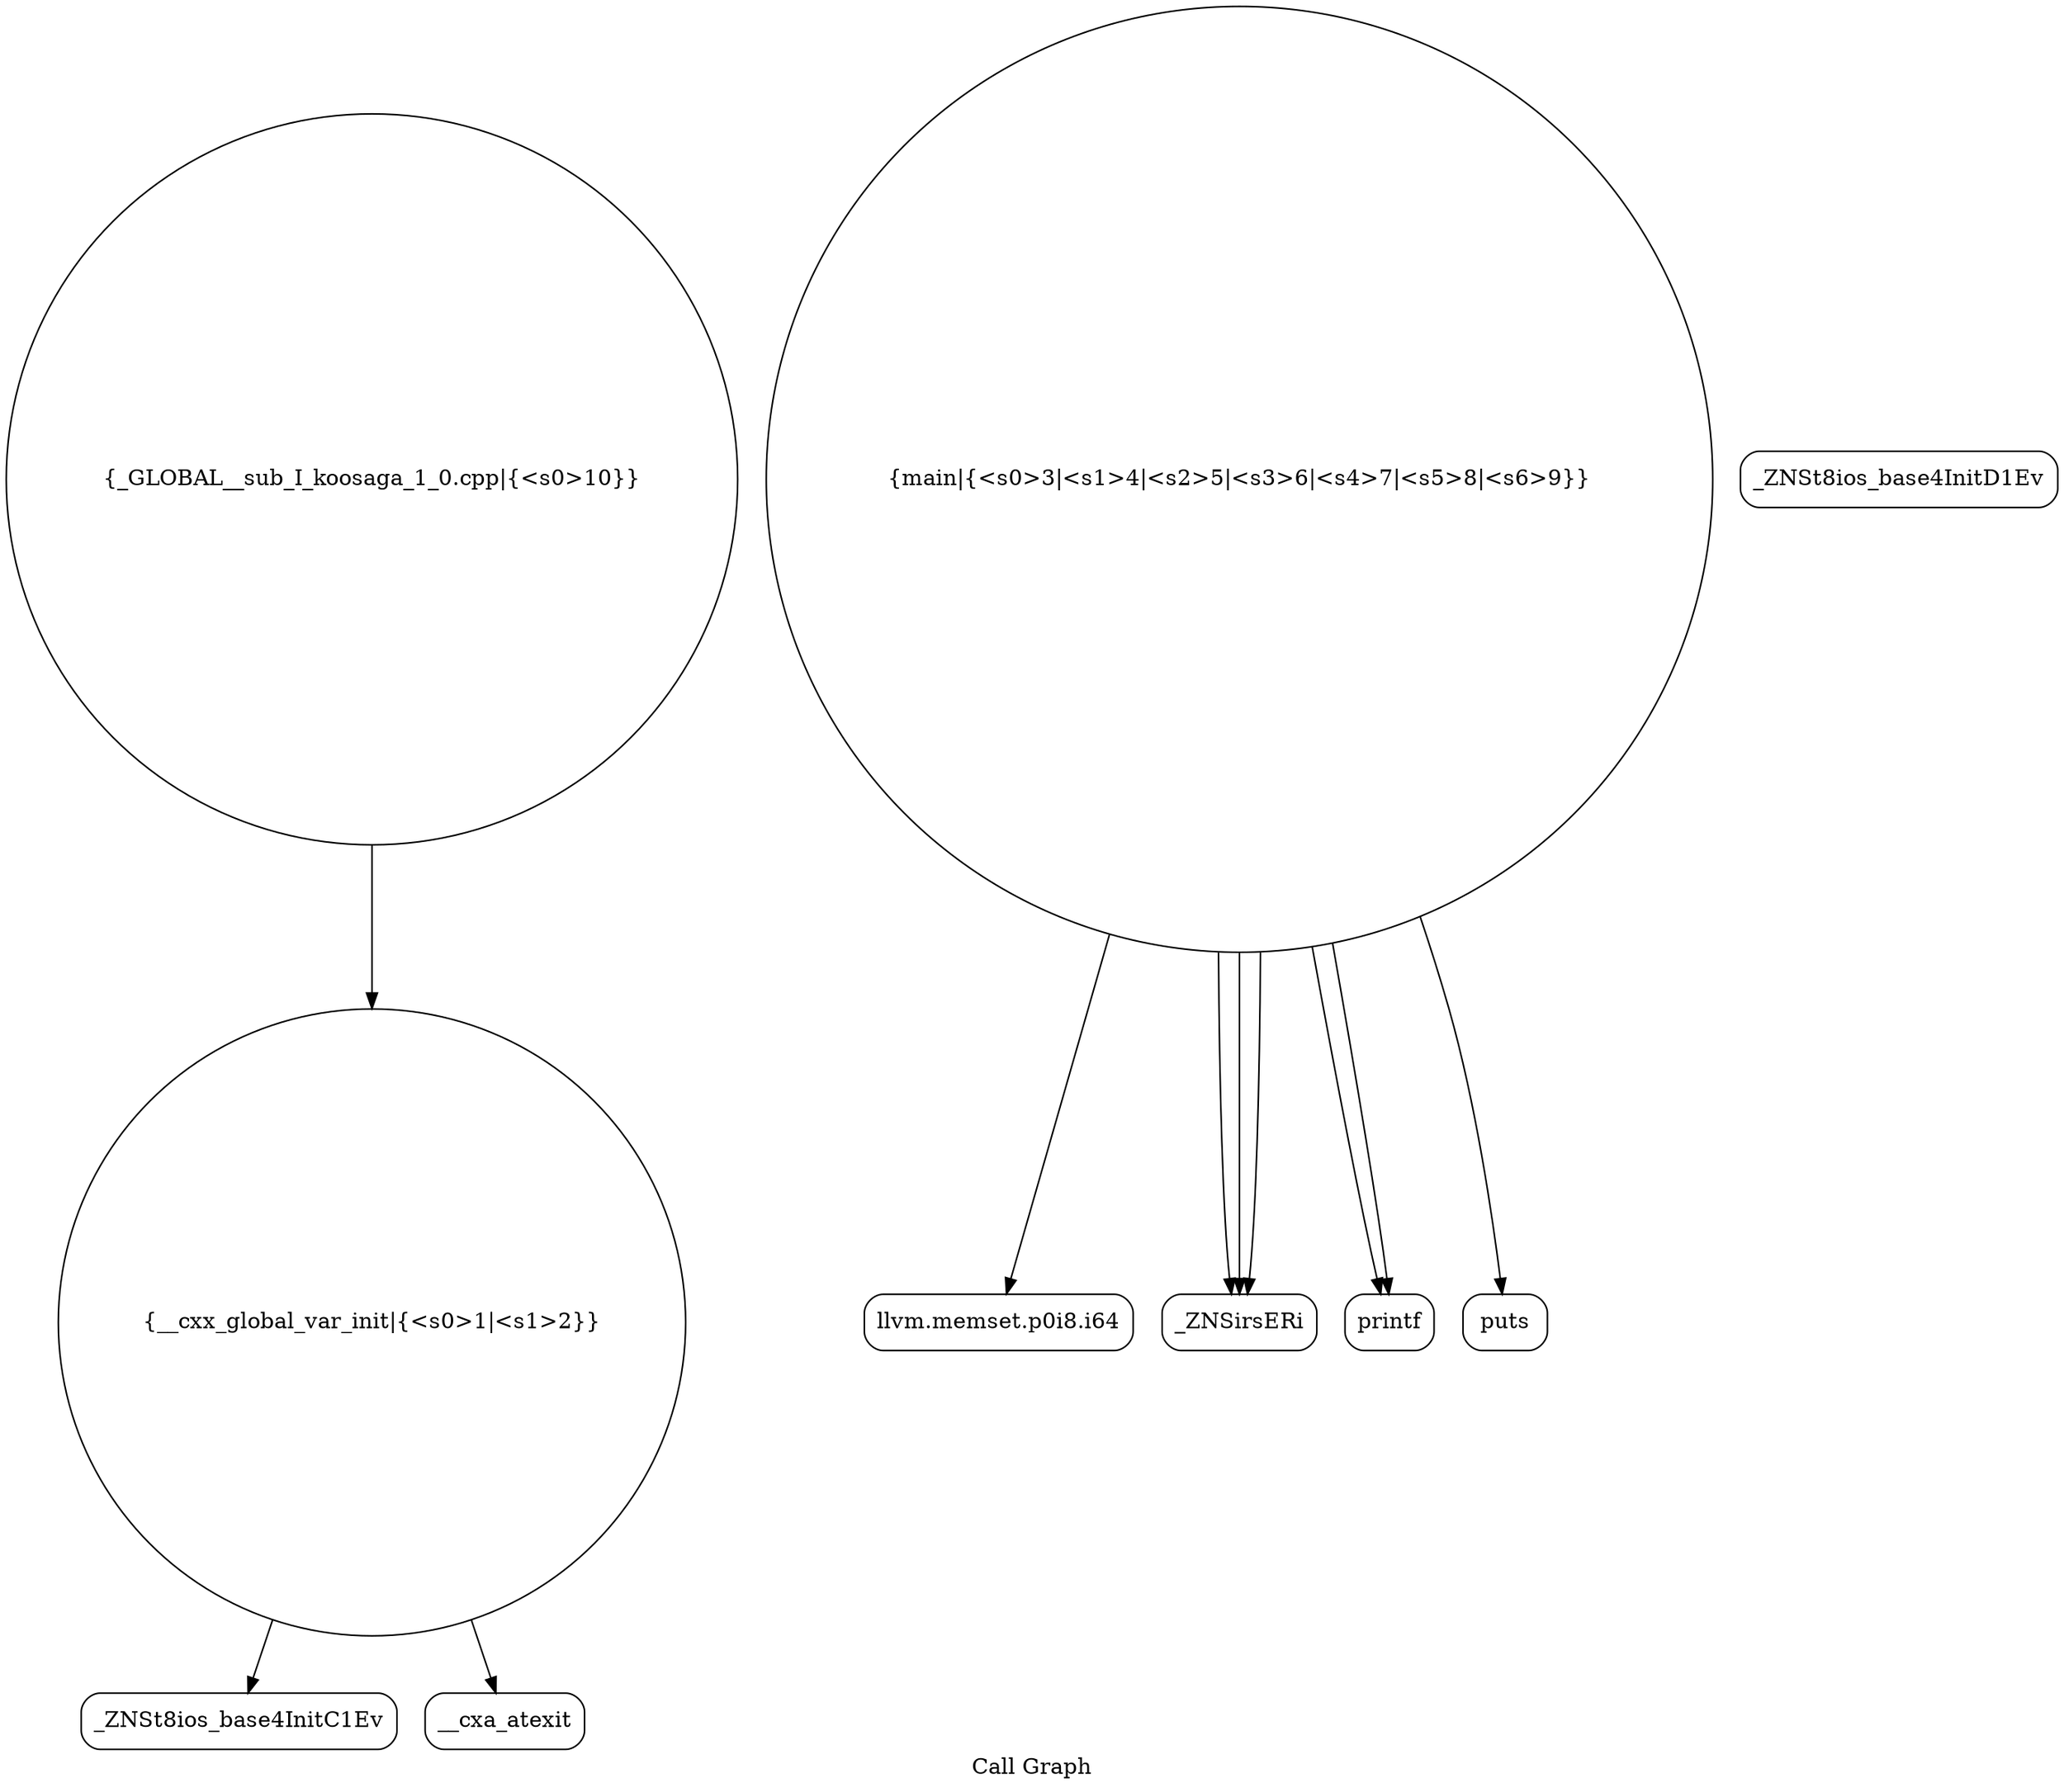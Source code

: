 digraph "Call Graph" {
	label="Call Graph";

	Node0x5594ef830550 [shape=record,shape=circle,label="{__cxx_global_var_init|{<s0>1|<s1>2}}"];
	Node0x5594ef830550:s0 -> Node0x5594ef8309e0[color=black];
	Node0x5594ef830550:s1 -> Node0x5594ef830ae0[color=black];
	Node0x5594ef830ce0 [shape=record,shape=Mrecord,label="{llvm.memset.p0i8.i64}"];
	Node0x5594ef830a60 [shape=record,shape=Mrecord,label="{_ZNSt8ios_base4InitD1Ev}"];
	Node0x5594ef830de0 [shape=record,shape=circle,label="{_GLOBAL__sub_I_koosaga_1_0.cpp|{<s0>10}}"];
	Node0x5594ef830de0:s0 -> Node0x5594ef830550[color=black];
	Node0x5594ef830b60 [shape=record,shape=circle,label="{main|{<s0>3|<s1>4|<s2>5|<s3>6|<s4>7|<s5>8|<s6>9}}"];
	Node0x5594ef830b60:s0 -> Node0x5594ef830be0[color=black];
	Node0x5594ef830b60:s1 -> Node0x5594ef830c60[color=black];
	Node0x5594ef830b60:s2 -> Node0x5594ef830ce0[color=black];
	Node0x5594ef830b60:s3 -> Node0x5594ef830be0[color=black];
	Node0x5594ef830b60:s4 -> Node0x5594ef830be0[color=black];
	Node0x5594ef830b60:s5 -> Node0x5594ef830c60[color=black];
	Node0x5594ef830b60:s6 -> Node0x5594ef830d60[color=black];
	Node0x5594ef830c60 [shape=record,shape=Mrecord,label="{printf}"];
	Node0x5594ef8309e0 [shape=record,shape=Mrecord,label="{_ZNSt8ios_base4InitC1Ev}"];
	Node0x5594ef830d60 [shape=record,shape=Mrecord,label="{puts}"];
	Node0x5594ef830ae0 [shape=record,shape=Mrecord,label="{__cxa_atexit}"];
	Node0x5594ef830be0 [shape=record,shape=Mrecord,label="{_ZNSirsERi}"];
}
